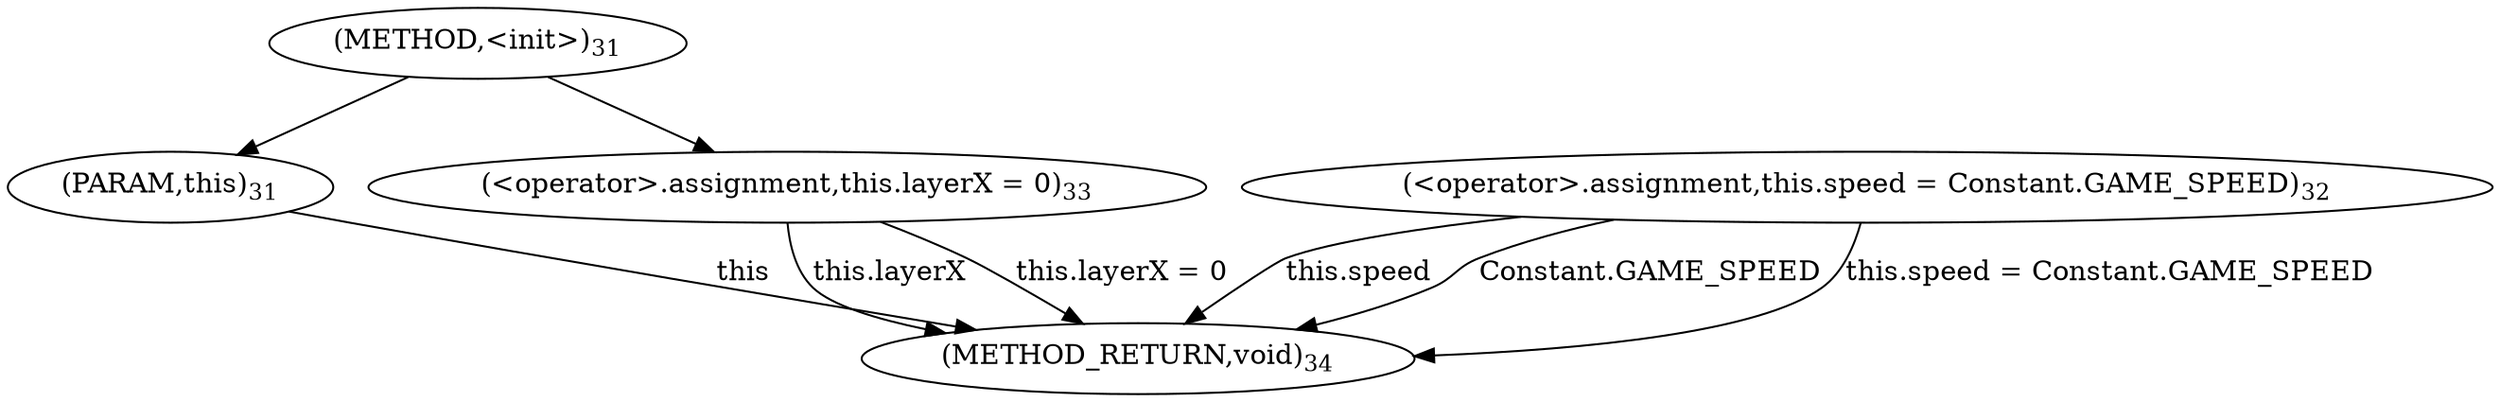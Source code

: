 digraph "&lt;init&gt;" {  
"34" [label = <(METHOD,&lt;init&gt;)<SUB>31</SUB>> ]
"48" [label = <(METHOD_RETURN,void)<SUB>34</SUB>> ]
"6" [label = <(PARAM,this)<SUB>31</SUB>> ]
"36" [label = <(&lt;operator&gt;.assignment,this.speed = Constant.GAME_SPEED)<SUB>32</SUB>> ]
"42" [label = <(&lt;operator&gt;.assignment,this.layerX = 0)<SUB>33</SUB>> ]
"36" [label = <(&lt;operator&gt;.assignment,this.speed = Constant.GAME_SPEED)<SUB>32</SUB>> ]
"36" [label = <(&lt;operator&gt;.assignment,this.speed = Constant.GAME_SPEED)<SUB>32</SUB>> ]
"42" [label = <(&lt;operator&gt;.assignment,this.layerX = 0)<SUB>33</SUB>> ]
"42" [label = <(&lt;operator&gt;.assignment,this.layerX = 0)<SUB>33</SUB>> ]
  "6" -> "48"  [ label = "this"] 
  "36" -> "48"  [ label = "this.speed"] 
  "36" -> "48"  [ label = "Constant.GAME_SPEED"] 
  "36" -> "48"  [ label = "this.speed = Constant.GAME_SPEED"] 
  "42" -> "48"  [ label = "this.layerX"] 
  "42" -> "48"  [ label = "this.layerX = 0"] 
  "34" -> "6" 
  "34" -> "42" 
}
